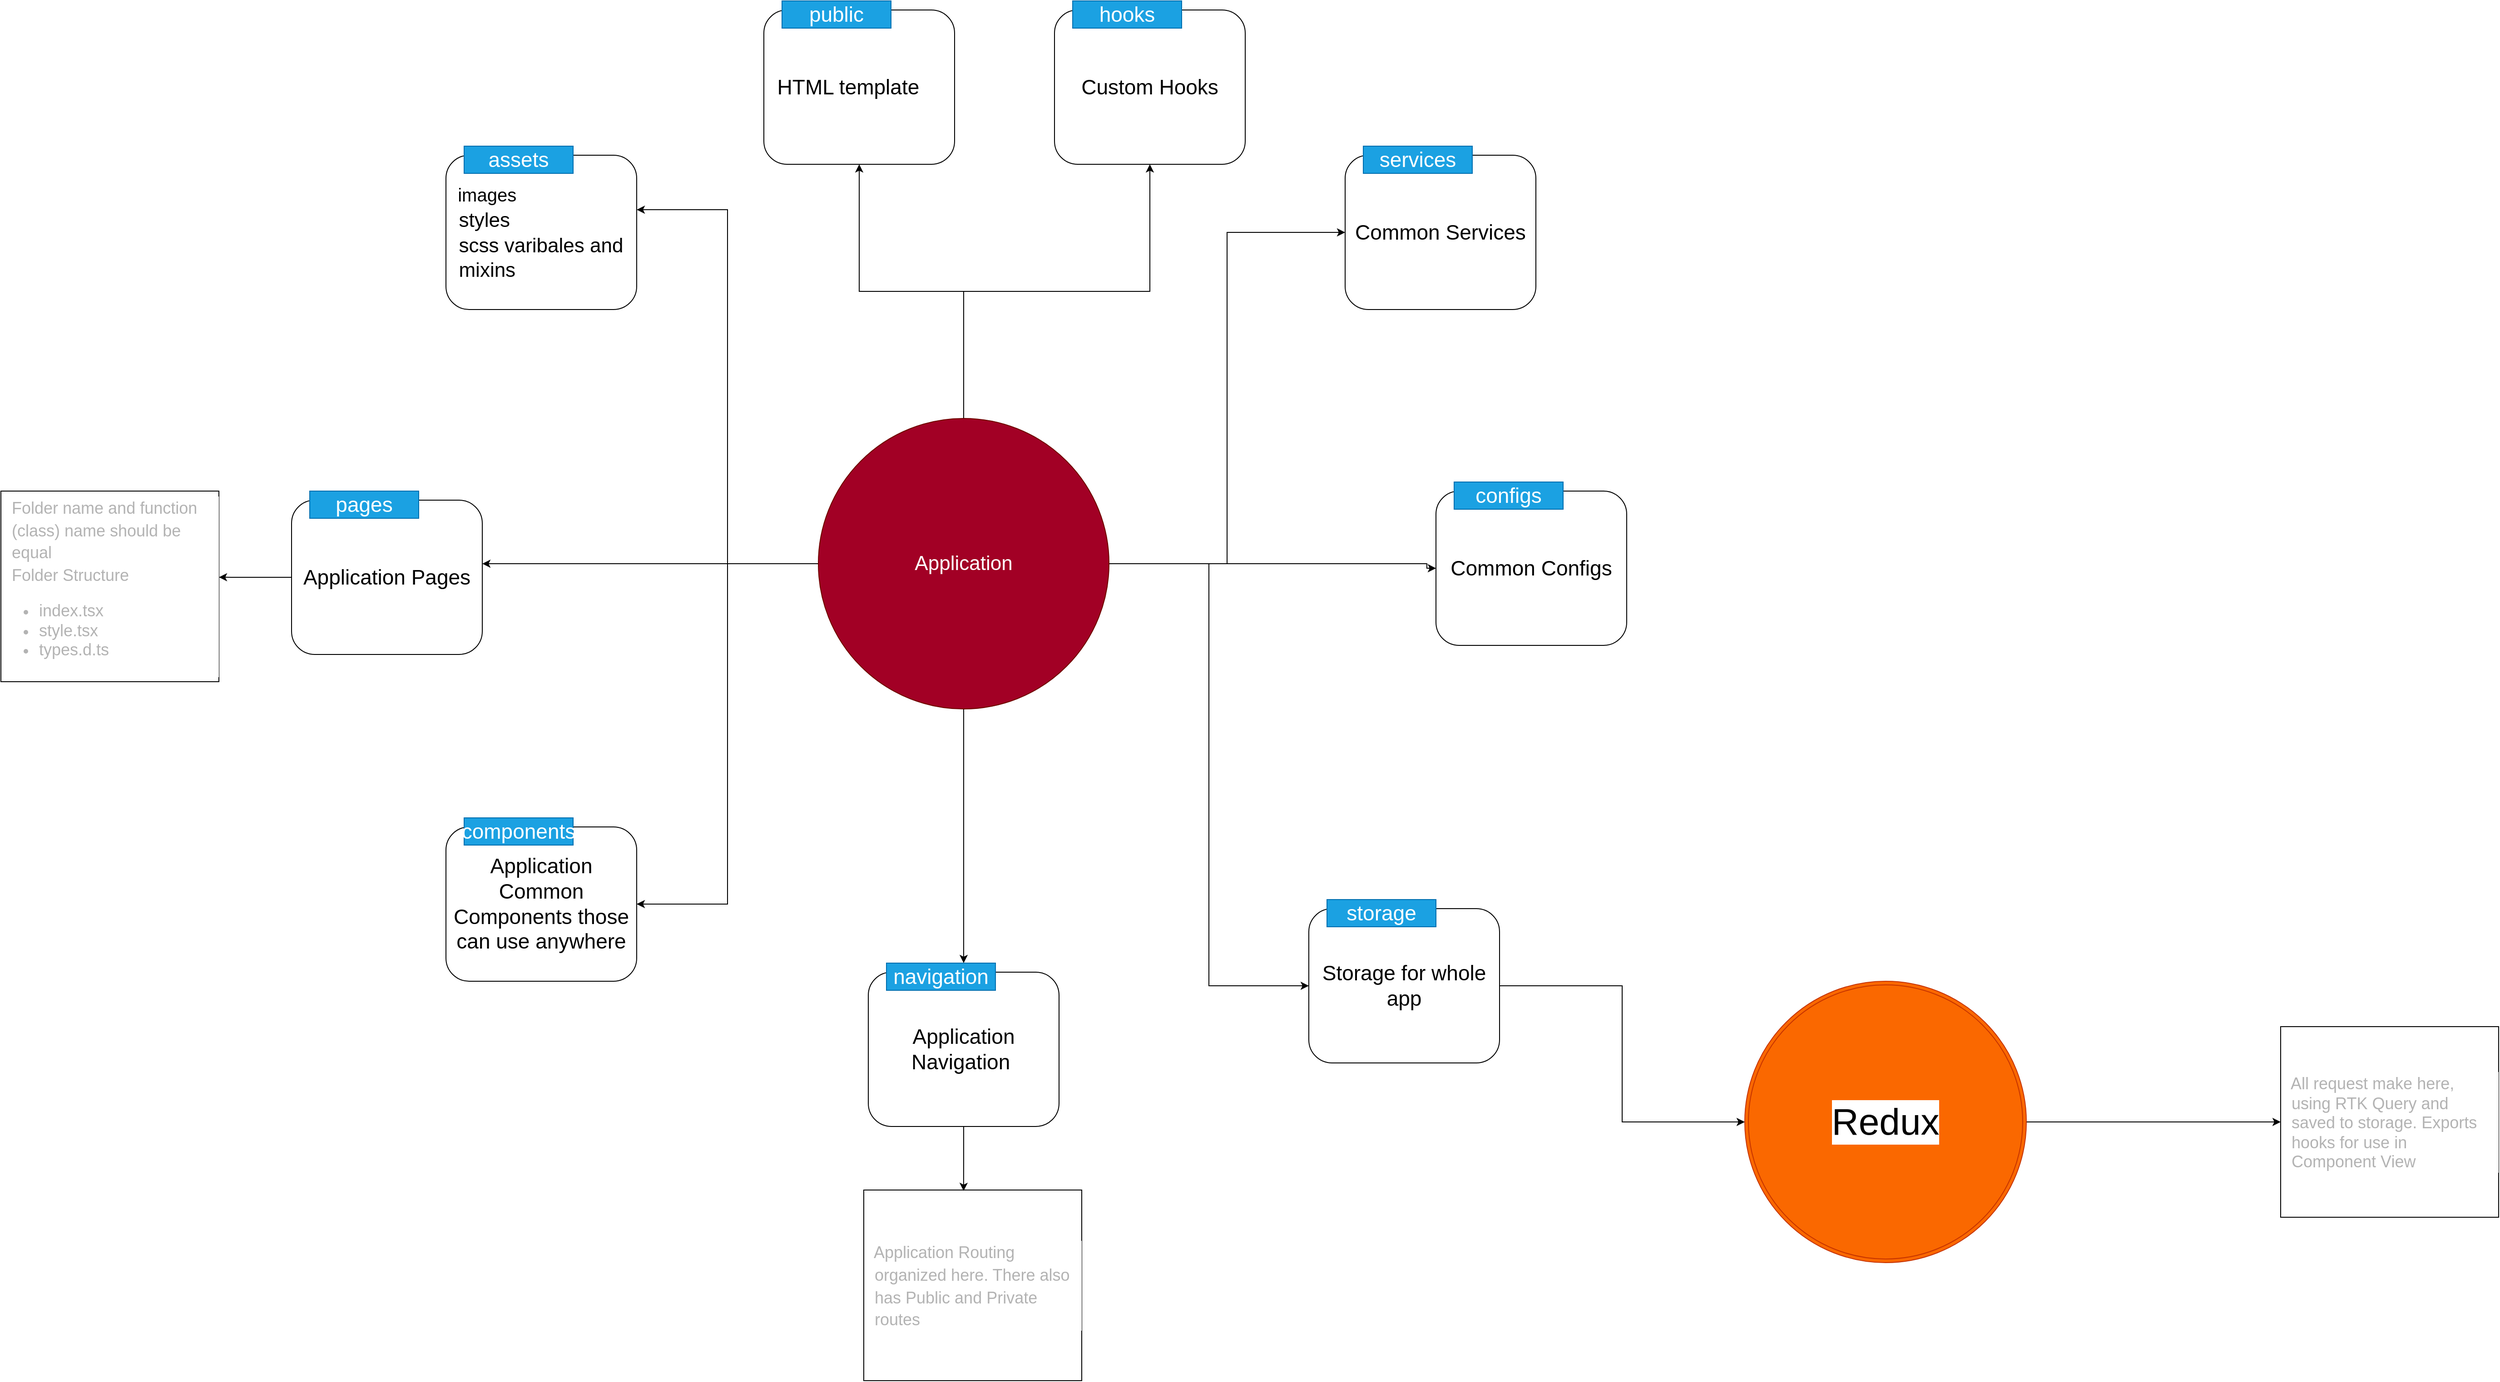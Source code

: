 <mxfile version="20.0.3" type="device"><diagram id="YSn_uVU3JlYIYXn0NNP-" name="Page-1"><mxGraphModel dx="6394" dy="2647" grid="1" gridSize="10" guides="1" tooltips="1" connect="1" arrows="1" fold="1" page="1" pageScale="1" pageWidth="827" pageHeight="1169" math="0" shadow="0"><root><mxCell id="0"/><mxCell id="1" parent="0"/><mxCell id="H-vgdBG_9DxOe59sem0B-49" style="edgeStyle=orthogonalEdgeStyle;rounded=0;orthogonalLoop=1;jettySize=auto;html=1;entryX=0.5;entryY=1;entryDx=0;entryDy=0;fontSize=18;fontColor=#B3B3B3;" edge="1" parent="1" source="H-vgdBG_9DxOe59sem0B-11" target="H-vgdBG_9DxOe59sem0B-28"><mxGeometry relative="1" as="geometry"/></mxCell><mxCell id="H-vgdBG_9DxOe59sem0B-50" style="edgeStyle=orthogonalEdgeStyle;rounded=0;orthogonalLoop=1;jettySize=auto;html=1;fontSize=18;fontColor=#B3B3B3;" edge="1" parent="1" source="H-vgdBG_9DxOe59sem0B-11" target="H-vgdBG_9DxOe59sem0B-22"><mxGeometry relative="1" as="geometry"/></mxCell><mxCell id="H-vgdBG_9DxOe59sem0B-51" style="edgeStyle=orthogonalEdgeStyle;rounded=0;orthogonalLoop=1;jettySize=auto;html=1;entryX=0;entryY=0.5;entryDx=0;entryDy=0;fontSize=18;fontColor=#B3B3B3;" edge="1" parent="1" source="H-vgdBG_9DxOe59sem0B-11" target="H-vgdBG_9DxOe59sem0B-34"><mxGeometry relative="1" as="geometry"/></mxCell><mxCell id="H-vgdBG_9DxOe59sem0B-52" style="edgeStyle=orthogonalEdgeStyle;rounded=0;orthogonalLoop=1;jettySize=auto;html=1;entryX=0;entryY=0.5;entryDx=0;entryDy=0;fontSize=18;fontColor=#B3B3B3;" edge="1" parent="1" source="H-vgdBG_9DxOe59sem0B-11" target="H-vgdBG_9DxOe59sem0B-19"><mxGeometry relative="1" as="geometry"><Array as="points"><mxPoint x="680" y="1150"/><mxPoint x="680" y="1155"/></Array></mxGeometry></mxCell><mxCell id="H-vgdBG_9DxOe59sem0B-53" style="edgeStyle=orthogonalEdgeStyle;rounded=0;orthogonalLoop=1;jettySize=auto;html=1;entryX=0;entryY=0.5;entryDx=0;entryDy=0;fontSize=18;fontColor=#B3B3B3;" edge="1" parent="1" source="H-vgdBG_9DxOe59sem0B-11" target="H-vgdBG_9DxOe59sem0B-37"><mxGeometry relative="1" as="geometry"/></mxCell><mxCell id="H-vgdBG_9DxOe59sem0B-54" style="edgeStyle=orthogonalEdgeStyle;rounded=0;orthogonalLoop=1;jettySize=auto;html=1;fontSize=18;fontColor=#B3B3B3;" edge="1" parent="1" source="H-vgdBG_9DxOe59sem0B-11" target="H-vgdBG_9DxOe59sem0B-26"><mxGeometry relative="1" as="geometry"><Array as="points"><mxPoint x="170" y="1520"/><mxPoint x="170" y="1520"/></Array></mxGeometry></mxCell><mxCell id="H-vgdBG_9DxOe59sem0B-55" style="edgeStyle=orthogonalEdgeStyle;rounded=0;orthogonalLoop=1;jettySize=auto;html=1;entryX=1;entryY=0.5;entryDx=0;entryDy=0;fontSize=18;fontColor=#B3B3B3;" edge="1" parent="1" source="H-vgdBG_9DxOe59sem0B-11" target="H-vgdBG_9DxOe59sem0B-16"><mxGeometry relative="1" as="geometry"/></mxCell><mxCell id="H-vgdBG_9DxOe59sem0B-56" style="edgeStyle=orthogonalEdgeStyle;rounded=0;orthogonalLoop=1;jettySize=auto;html=1;entryX=1;entryY=0.412;entryDx=0;entryDy=0;entryPerimeter=0;fontSize=18;fontColor=#B3B3B3;" edge="1" parent="1" source="H-vgdBG_9DxOe59sem0B-11" target="H-vgdBG_9DxOe59sem0B-31"><mxGeometry relative="1" as="geometry"/></mxCell><mxCell id="H-vgdBG_9DxOe59sem0B-57" style="edgeStyle=orthogonalEdgeStyle;rounded=0;orthogonalLoop=1;jettySize=auto;html=1;entryX=1;entryY=0.353;entryDx=0;entryDy=0;entryPerimeter=0;fontSize=18;fontColor=#B3B3B3;" edge="1" parent="1" source="H-vgdBG_9DxOe59sem0B-11" target="H-vgdBG_9DxOe59sem0B-13"><mxGeometry relative="1" as="geometry"/></mxCell><mxCell id="H-vgdBG_9DxOe59sem0B-11" value="&lt;font style=&quot;font-size: 22px;&quot;&gt;Application&lt;/font&gt;" style="ellipse;whiteSpace=wrap;html=1;aspect=fixed;fillColor=#a20025;fontColor=#ffffff;strokeColor=#6F0000;" vertex="1" parent="1"><mxGeometry x="10" y="990" width="320" height="320" as="geometry"/></mxCell><mxCell id="H-vgdBG_9DxOe59sem0B-14" value="" style="group;fontSize=23;" vertex="1" connectable="0" parent="1"><mxGeometry x="-400" y="690" width="210" height="180" as="geometry"/></mxCell><mxCell id="H-vgdBG_9DxOe59sem0B-13" value="&lt;div style=&quot;&quot;&gt;&lt;span style=&quot;background-color: initial; font-size: 20px;&quot;&gt;&amp;nbsp; images&lt;/span&gt;&lt;/div&gt;&lt;div style=&quot;&quot;&gt;&lt;span style=&quot;font-size: 22px; background-color: initial;&quot;&gt;&amp;nbsp; styles&lt;/span&gt;&lt;/div&gt;&lt;div style=&quot;&quot;&gt;&lt;span style=&quot;font-size: 22px; background-color: initial;&quot;&gt;&amp;nbsp; scss varibales and&lt;/span&gt;&lt;/div&gt;&lt;div style=&quot;&quot;&gt;&lt;span style=&quot;font-size: 22px; background-color: initial;&quot;&gt;&amp;nbsp; mixins&amp;nbsp;&lt;/span&gt;&lt;br&gt;&lt;/div&gt;" style="rounded=1;whiteSpace=wrap;html=1;fontSize=23;align=left;" vertex="1" parent="H-vgdBG_9DxOe59sem0B-14"><mxGeometry y="10" width="210" height="170" as="geometry"/></mxCell><mxCell id="H-vgdBG_9DxOe59sem0B-2" value="assets" style="rounded=0;whiteSpace=wrap;html=1;fillColor=#1ba1e2;fontColor=#ffffff;strokeColor=#006EAF;fontSize=23;" vertex="1" parent="H-vgdBG_9DxOe59sem0B-14"><mxGeometry x="20" width="120" height="30" as="geometry"/></mxCell><mxCell id="H-vgdBG_9DxOe59sem0B-15" value="" style="group;fontSize=23;" vertex="1" connectable="0" parent="1"><mxGeometry x="-400" y="1430" width="210" height="180" as="geometry"/></mxCell><mxCell id="H-vgdBG_9DxOe59sem0B-16" value="Application Common Components those can use anywhere" style="rounded=1;whiteSpace=wrap;html=1;fontSize=23;" vertex="1" parent="H-vgdBG_9DxOe59sem0B-15"><mxGeometry y="10" width="210" height="170" as="geometry"/></mxCell><mxCell id="H-vgdBG_9DxOe59sem0B-17" value="components" style="rounded=0;whiteSpace=wrap;html=1;fillColor=#1ba1e2;fontColor=#ffffff;strokeColor=#006EAF;fontSize=23;" vertex="1" parent="H-vgdBG_9DxOe59sem0B-15"><mxGeometry x="20" width="120" height="30" as="geometry"/></mxCell><mxCell id="H-vgdBG_9DxOe59sem0B-18" value="" style="group;fontSize=23;" vertex="1" connectable="0" parent="1"><mxGeometry x="690" y="1060" width="210" height="180" as="geometry"/></mxCell><mxCell id="H-vgdBG_9DxOe59sem0B-19" value="Common Configs" style="rounded=1;whiteSpace=wrap;html=1;fontSize=23;" vertex="1" parent="H-vgdBG_9DxOe59sem0B-18"><mxGeometry y="10" width="210" height="170" as="geometry"/></mxCell><mxCell id="H-vgdBG_9DxOe59sem0B-20" value="configs" style="rounded=0;whiteSpace=wrap;html=1;fillColor=#1ba1e2;fontColor=#ffffff;strokeColor=#006EAF;fontSize=23;" vertex="1" parent="H-vgdBG_9DxOe59sem0B-18"><mxGeometry x="20" width="120" height="30" as="geometry"/></mxCell><mxCell id="H-vgdBG_9DxOe59sem0B-21" value="" style="group;fontSize=23;" vertex="1" connectable="0" parent="1"><mxGeometry x="270" y="530" width="210" height="180" as="geometry"/></mxCell><mxCell id="H-vgdBG_9DxOe59sem0B-22" value="Custom Hooks" style="rounded=1;whiteSpace=wrap;html=1;fontSize=23;" vertex="1" parent="H-vgdBG_9DxOe59sem0B-21"><mxGeometry y="10" width="210" height="170" as="geometry"/></mxCell><mxCell id="H-vgdBG_9DxOe59sem0B-23" value="hooks" style="rounded=0;whiteSpace=wrap;html=1;fillColor=#1ba1e2;fontColor=#ffffff;strokeColor=#006EAF;fontSize=23;" vertex="1" parent="H-vgdBG_9DxOe59sem0B-21"><mxGeometry x="20" width="120" height="30" as="geometry"/></mxCell><mxCell id="H-vgdBG_9DxOe59sem0B-24" value="" style="group;fontSize=23;" vertex="1" connectable="0" parent="1"><mxGeometry x="65" y="1590" width="210" height="180" as="geometry"/></mxCell><mxCell id="H-vgdBG_9DxOe59sem0B-25" value="Application Navigation&amp;nbsp;" style="rounded=1;whiteSpace=wrap;html=1;fontSize=23;" vertex="1" parent="H-vgdBG_9DxOe59sem0B-24"><mxGeometry y="10" width="210" height="170" as="geometry"/></mxCell><mxCell id="H-vgdBG_9DxOe59sem0B-26" value="navigation" style="rounded=0;whiteSpace=wrap;html=1;fillColor=#1ba1e2;fontColor=#ffffff;strokeColor=#006EAF;fontSize=23;" vertex="1" parent="H-vgdBG_9DxOe59sem0B-24"><mxGeometry x="20" width="120" height="30" as="geometry"/></mxCell><mxCell id="H-vgdBG_9DxOe59sem0B-27" value="" style="group;fontSize=23;" vertex="1" connectable="0" parent="1"><mxGeometry x="-50" y="530" width="210" height="180" as="geometry"/></mxCell><mxCell id="H-vgdBG_9DxOe59sem0B-28" value="&amp;nbsp; HTML template" style="rounded=1;whiteSpace=wrap;html=1;fontSize=23;align=left;" vertex="1" parent="H-vgdBG_9DxOe59sem0B-27"><mxGeometry y="10" width="210" height="170" as="geometry"/></mxCell><mxCell id="H-vgdBG_9DxOe59sem0B-29" value="public" style="rounded=0;whiteSpace=wrap;html=1;fillColor=#1ba1e2;fontColor=#ffffff;strokeColor=#006EAF;fontSize=23;" vertex="1" parent="H-vgdBG_9DxOe59sem0B-27"><mxGeometry x="20" width="120" height="30" as="geometry"/></mxCell><mxCell id="H-vgdBG_9DxOe59sem0B-30" value="" style="group;fontSize=23;" vertex="1" connectable="0" parent="1"><mxGeometry x="-570" y="1070" width="210" height="180" as="geometry"/></mxCell><mxCell id="H-vgdBG_9DxOe59sem0B-31" value="Application Pages" style="rounded=1;whiteSpace=wrap;html=1;fontSize=23;" vertex="1" parent="H-vgdBG_9DxOe59sem0B-30"><mxGeometry y="10" width="210" height="170" as="geometry"/></mxCell><mxCell id="H-vgdBG_9DxOe59sem0B-32" value="pages" style="rounded=0;whiteSpace=wrap;html=1;fillColor=#1ba1e2;fontColor=#ffffff;strokeColor=#006EAF;fontSize=23;" vertex="1" parent="H-vgdBG_9DxOe59sem0B-30"><mxGeometry x="20" width="120" height="30" as="geometry"/></mxCell><mxCell id="H-vgdBG_9DxOe59sem0B-33" value="" style="group;fontSize=23;" vertex="1" connectable="0" parent="1"><mxGeometry x="590" y="690" width="210" height="180" as="geometry"/></mxCell><mxCell id="H-vgdBG_9DxOe59sem0B-34" value="Common Services" style="rounded=1;whiteSpace=wrap;html=1;fontSize=23;" vertex="1" parent="H-vgdBG_9DxOe59sem0B-33"><mxGeometry y="10" width="210" height="170" as="geometry"/></mxCell><mxCell id="H-vgdBG_9DxOe59sem0B-35" value="services" style="rounded=0;whiteSpace=wrap;html=1;fillColor=#1ba1e2;fontColor=#ffffff;strokeColor=#006EAF;fontSize=23;" vertex="1" parent="H-vgdBG_9DxOe59sem0B-33"><mxGeometry x="20" width="120" height="30" as="geometry"/></mxCell><mxCell id="H-vgdBG_9DxOe59sem0B-36" value="" style="group;fontSize=23;" vertex="1" connectable="0" parent="1"><mxGeometry x="550" y="1520" width="210" height="180" as="geometry"/></mxCell><mxCell id="H-vgdBG_9DxOe59sem0B-37" value="Storage for whole app" style="rounded=1;whiteSpace=wrap;html=1;fontSize=23;" vertex="1" parent="H-vgdBG_9DxOe59sem0B-36"><mxGeometry y="10" width="210" height="170" as="geometry"/></mxCell><mxCell id="H-vgdBG_9DxOe59sem0B-38" value="storage" style="rounded=0;whiteSpace=wrap;html=1;fillColor=#1ba1e2;fontColor=#ffffff;strokeColor=#006EAF;fontSize=23;" vertex="1" parent="H-vgdBG_9DxOe59sem0B-36"><mxGeometry x="20" width="120" height="30" as="geometry"/></mxCell><mxCell id="H-vgdBG_9DxOe59sem0B-39" value="&lt;div style=&quot;&quot;&gt;&lt;span style=&quot;font-size: 18px; color: rgb(179, 179, 179);&quot;&gt;&amp;nbsp; All request make here,&amp;nbsp;&lt;/span&gt;&lt;/div&gt;&lt;font color=&quot;#b3b3b3&quot; style=&quot;font-size: 18px;&quot;&gt;&lt;div style=&quot;&quot;&gt;&amp;nbsp; using RTK Query and&amp;nbsp; &amp;nbsp; &amp;nbsp; &amp;nbsp; &amp;nbsp; &amp;nbsp; &amp;nbsp; saved to storage. Exports&lt;/div&gt;&lt;div style=&quot;&quot;&gt;&amp;nbsp; hooks for use in&amp;nbsp; &amp;nbsp; &amp;nbsp; &amp;nbsp; &amp;nbsp; &amp;nbsp; &amp;nbsp; &amp;nbsp; &amp;nbsp; &amp;nbsp; &amp;nbsp; Component View&lt;/div&gt;&lt;/font&gt;" style="whiteSpace=wrap;html=1;labelBackgroundColor=#FFFFFF;fontSize=20;align=left;" vertex="1" parent="1"><mxGeometry x="1620" y="1660" width="240" height="210" as="geometry"/></mxCell><mxCell id="H-vgdBG_9DxOe59sem0B-41" value="&lt;div style=&quot;&quot;&gt;&lt;font color=&quot;#b3b3b3&quot;&gt;&lt;span style=&quot;font-size: 18px;&quot;&gt;&amp;nbsp; Application Routing&amp;nbsp;&lt;/span&gt;&lt;/font&gt;&lt;/div&gt;&lt;font color=&quot;#b3b3b3&quot;&gt;&lt;span style=&quot;font-size: 18px;&quot;&gt;&amp;nbsp; organized here. There also&lt;br&gt;&amp;nbsp; has Public and Private&amp;nbsp; &amp;nbsp; &amp;nbsp; &amp;nbsp; &amp;nbsp; &amp;nbsp; routes&lt;br&gt;&lt;/span&gt;&lt;/font&gt;" style="whiteSpace=wrap;html=1;labelBackgroundColor=#FFFFFF;fontSize=20;align=left;" vertex="1" parent="1"><mxGeometry x="60" y="1840" width="240" height="210" as="geometry"/></mxCell><mxCell id="H-vgdBG_9DxOe59sem0B-44" style="edgeStyle=orthogonalEdgeStyle;rounded=0;orthogonalLoop=1;jettySize=auto;html=1;entryX=0.458;entryY=0.005;entryDx=0;entryDy=0;entryPerimeter=0;fontSize=18;fontColor=#B3B3B3;" edge="1" parent="1" source="H-vgdBG_9DxOe59sem0B-25" target="H-vgdBG_9DxOe59sem0B-41"><mxGeometry relative="1" as="geometry"/></mxCell><mxCell id="H-vgdBG_9DxOe59sem0B-45" value="&lt;div style=&quot;&quot;&gt;&lt;/div&gt;&lt;font color=&quot;#b3b3b3&quot;&gt;&lt;span style=&quot;font-size: 18px;&quot;&gt;&amp;nbsp; Folder name and function&amp;nbsp; &amp;nbsp; &amp;nbsp; (class) name should be&amp;nbsp; &amp;nbsp; &amp;nbsp; &amp;nbsp; &amp;nbsp; equal&lt;br&gt;&amp;nbsp; Folder Structure&lt;br&gt;&lt;ul&gt;&lt;li&gt;&lt;font color=&quot;#b3b3b3&quot;&gt;&lt;span style=&quot;font-size: 18px;&quot;&gt;index.tsx&lt;/span&gt;&lt;/font&gt;&lt;/li&gt;&lt;li&gt;&lt;font color=&quot;#b3b3b3&quot;&gt;&lt;span style=&quot;font-size: 18px;&quot;&gt;style.tsx&lt;/span&gt;&lt;/font&gt;&lt;/li&gt;&lt;li&gt;&lt;font color=&quot;#b3b3b3&quot;&gt;&lt;span style=&quot;font-size: 18px;&quot;&gt;types.d.ts&amp;nbsp;&amp;nbsp;&lt;/span&gt;&lt;/font&gt;&lt;/li&gt;&lt;/ul&gt;&lt;/span&gt;&lt;/font&gt;" style="whiteSpace=wrap;html=1;labelBackgroundColor=#FFFFFF;fontSize=20;align=left;" vertex="1" parent="1"><mxGeometry x="-890" y="1070" width="240" height="210" as="geometry"/></mxCell><mxCell id="H-vgdBG_9DxOe59sem0B-47" style="edgeStyle=orthogonalEdgeStyle;rounded=0;orthogonalLoop=1;jettySize=auto;html=1;entryX=1;entryY=0.452;entryDx=0;entryDy=0;entryPerimeter=0;fontSize=18;fontColor=#B3B3B3;" edge="1" parent="1" source="H-vgdBG_9DxOe59sem0B-31" target="H-vgdBG_9DxOe59sem0B-45"><mxGeometry relative="1" as="geometry"/></mxCell><mxCell id="H-vgdBG_9DxOe59sem0B-60" style="edgeStyle=orthogonalEdgeStyle;rounded=0;orthogonalLoop=1;jettySize=auto;html=1;entryX=0;entryY=0.5;entryDx=0;entryDy=0;fontSize=41;fontColor=#000000;" edge="1" parent="1" source="H-vgdBG_9DxOe59sem0B-58" target="H-vgdBG_9DxOe59sem0B-39"><mxGeometry relative="1" as="geometry"/></mxCell><mxCell id="H-vgdBG_9DxOe59sem0B-58" value="&lt;font style=&quot;font-size: 41px;&quot; color=&quot;#000000&quot;&gt;Redux&lt;/font&gt;" style="ellipse;shape=doubleEllipse;whiteSpace=wrap;html=1;aspect=fixed;labelBackgroundColor=#FFFFFF;fontSize=18;fontColor=#000000;fillColor=#fa6800;strokeColor=#C73500;" vertex="1" parent="1"><mxGeometry x="1030" y="1610" width="310" height="310" as="geometry"/></mxCell><mxCell id="H-vgdBG_9DxOe59sem0B-59" style="edgeStyle=orthogonalEdgeStyle;rounded=0;orthogonalLoop=1;jettySize=auto;html=1;fontSize=41;fontColor=#000000;" edge="1" parent="1" source="H-vgdBG_9DxOe59sem0B-37" target="H-vgdBG_9DxOe59sem0B-58"><mxGeometry relative="1" as="geometry"/></mxCell></root></mxGraphModel></diagram></mxfile>